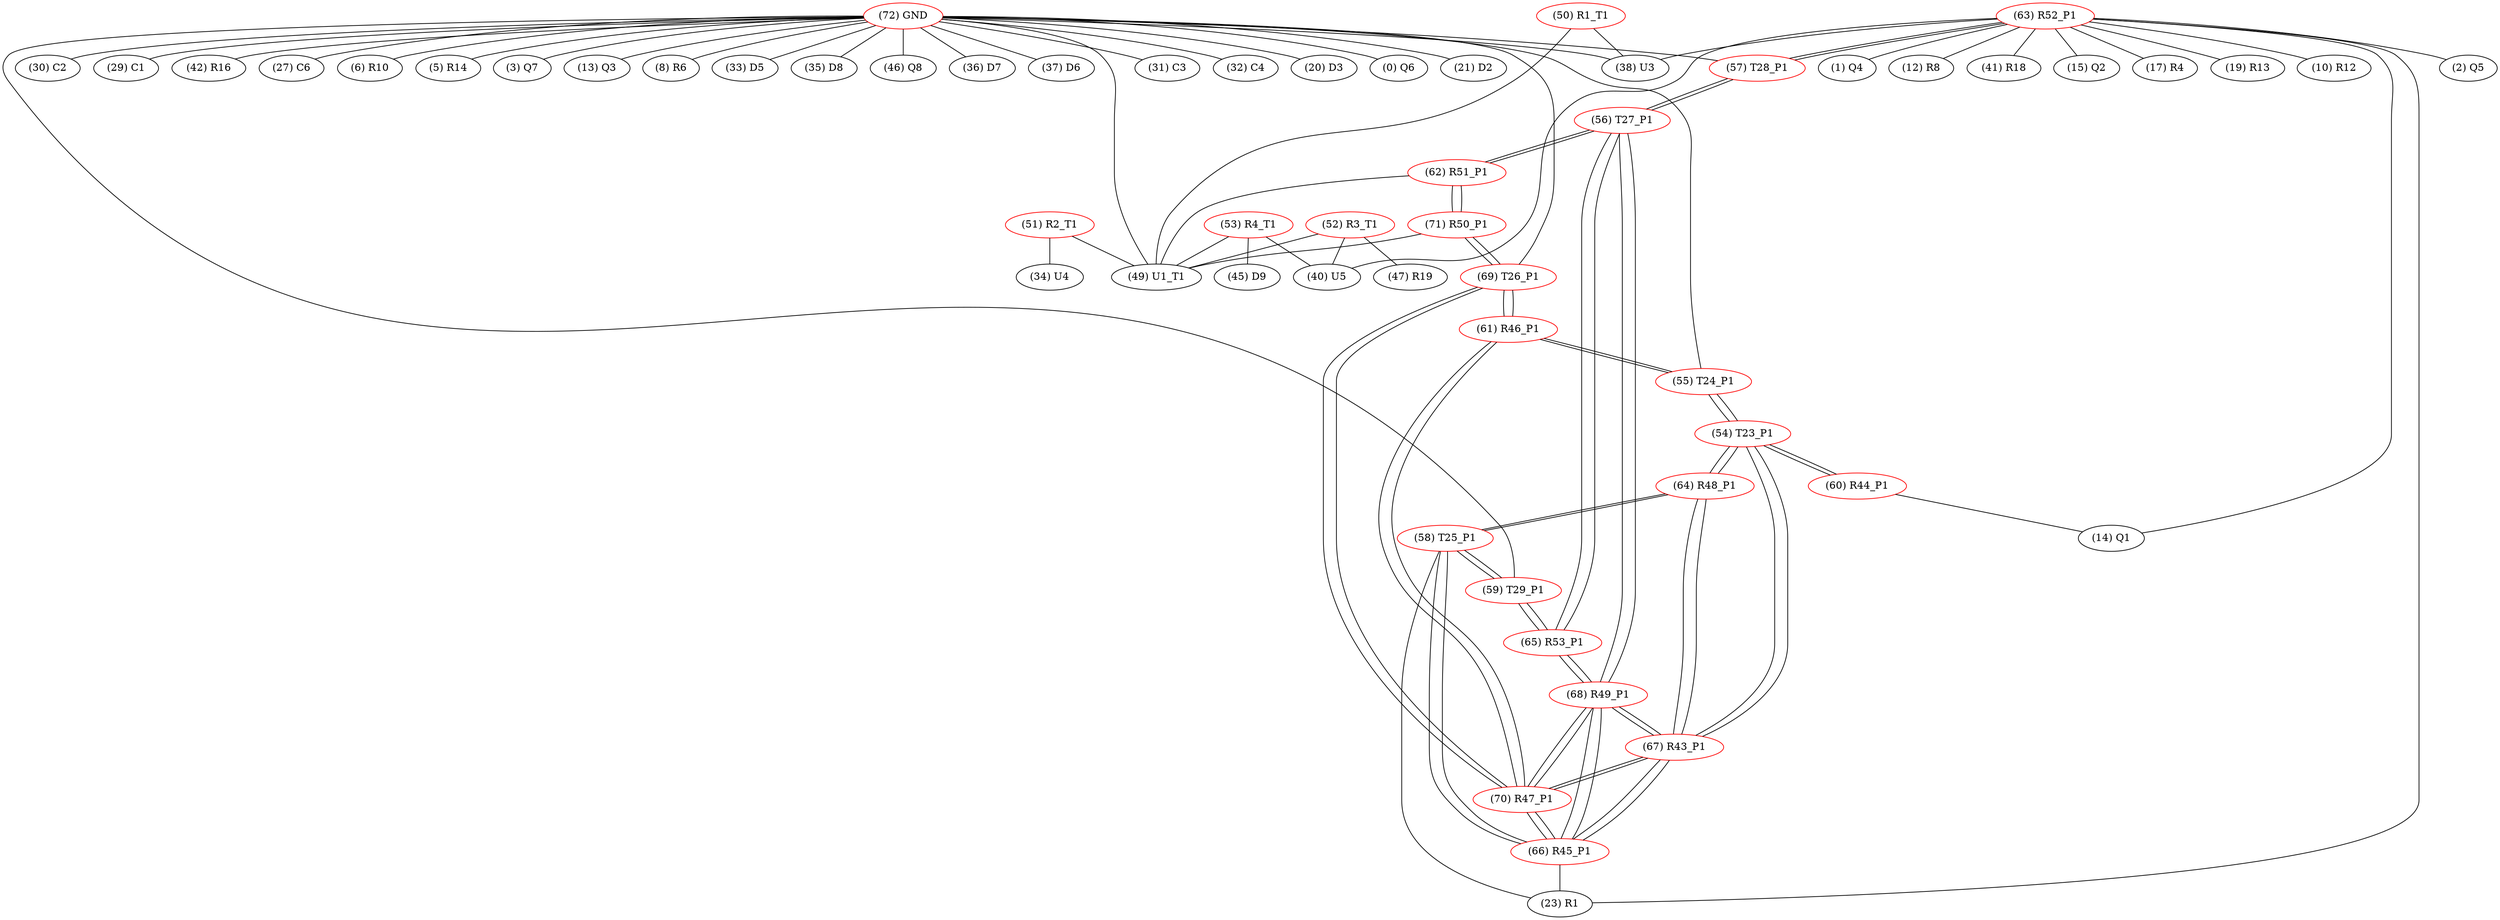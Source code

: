 graph {
	50 [label="(50) R1_T1" color=red]
	38 [label="(38) U3"]
	49 [label="(49) U1_T1"]
	51 [label="(51) R2_T1" color=red]
	34 [label="(34) U4"]
	49 [label="(49) U1_T1"]
	52 [label="(52) R3_T1" color=red]
	40 [label="(40) U5"]
	47 [label="(47) R19"]
	49 [label="(49) U1_T1"]
	53 [label="(53) R4_T1" color=red]
	45 [label="(45) D9"]
	40 [label="(40) U5"]
	49 [label="(49) U1_T1"]
	54 [label="(54) T23_P1" color=red]
	64 [label="(64) R48_P1"]
	67 [label="(67) R43_P1"]
	55 [label="(55) T24_P1"]
	60 [label="(60) R44_P1"]
	55 [label="(55) T24_P1" color=red]
	61 [label="(61) R46_P1"]
	54 [label="(54) T23_P1"]
	56 [label="(56) T27_P1" color=red]
	62 [label="(62) R51_P1"]
	57 [label="(57) T28_P1"]
	65 [label="(65) R53_P1"]
	68 [label="(68) R49_P1"]
	57 [label="(57) T28_P1" color=red]
	63 [label="(63) R52_P1"]
	56 [label="(56) T27_P1"]
	58 [label="(58) T25_P1" color=red]
	59 [label="(59) T29_P1"]
	64 [label="(64) R48_P1"]
	66 [label="(66) R45_P1"]
	23 [label="(23) R1"]
	59 [label="(59) T29_P1" color=red]
	58 [label="(58) T25_P1"]
	65 [label="(65) R53_P1"]
	60 [label="(60) R44_P1" color=red]
	14 [label="(14) Q1"]
	54 [label="(54) T23_P1"]
	61 [label="(61) R46_P1" color=red]
	69 [label="(69) T26_P1"]
	70 [label="(70) R47_P1"]
	55 [label="(55) T24_P1"]
	62 [label="(62) R51_P1" color=red]
	56 [label="(56) T27_P1"]
	71 [label="(71) R50_P1"]
	49 [label="(49) U1_T1"]
	63 [label="(63) R52_P1" color=red]
	2 [label="(2) Q5"]
	1 [label="(1) Q4"]
	12 [label="(12) R8"]
	41 [label="(41) R18"]
	40 [label="(40) U5"]
	38 [label="(38) U3"]
	15 [label="(15) Q2"]
	17 [label="(17) R4"]
	14 [label="(14) Q1"]
	23 [label="(23) R1"]
	19 [label="(19) R13"]
	10 [label="(10) R12"]
	57 [label="(57) T28_P1"]
	64 [label="(64) R48_P1" color=red]
	58 [label="(58) T25_P1"]
	54 [label="(54) T23_P1"]
	67 [label="(67) R43_P1"]
	65 [label="(65) R53_P1" color=red]
	59 [label="(59) T29_P1"]
	56 [label="(56) T27_P1"]
	68 [label="(68) R49_P1"]
	66 [label="(66) R45_P1" color=red]
	70 [label="(70) R47_P1"]
	67 [label="(67) R43_P1"]
	68 [label="(68) R49_P1"]
	58 [label="(58) T25_P1"]
	23 [label="(23) R1"]
	67 [label="(67) R43_P1" color=red]
	64 [label="(64) R48_P1"]
	54 [label="(54) T23_P1"]
	70 [label="(70) R47_P1"]
	66 [label="(66) R45_P1"]
	68 [label="(68) R49_P1"]
	68 [label="(68) R49_P1" color=red]
	70 [label="(70) R47_P1"]
	66 [label="(66) R45_P1"]
	67 [label="(67) R43_P1"]
	56 [label="(56) T27_P1"]
	65 [label="(65) R53_P1"]
	69 [label="(69) T26_P1" color=red]
	71 [label="(71) R50_P1"]
	61 [label="(61) R46_P1"]
	70 [label="(70) R47_P1"]
	70 [label="(70) R47_P1" color=red]
	66 [label="(66) R45_P1"]
	67 [label="(67) R43_P1"]
	68 [label="(68) R49_P1"]
	69 [label="(69) T26_P1"]
	61 [label="(61) R46_P1"]
	71 [label="(71) R50_P1" color=red]
	69 [label="(69) T26_P1"]
	62 [label="(62) R51_P1"]
	49 [label="(49) U1_T1"]
	72 [label="(72) GND" color=red]
	31 [label="(31) C3"]
	32 [label="(32) C4"]
	20 [label="(20) D3"]
	0 [label="(0) Q6"]
	21 [label="(21) D2"]
	30 [label="(30) C2"]
	38 [label="(38) U3"]
	29 [label="(29) C1"]
	42 [label="(42) R16"]
	27 [label="(27) C6"]
	6 [label="(6) R10"]
	5 [label="(5) R14"]
	3 [label="(3) Q7"]
	13 [label="(13) Q3"]
	8 [label="(8) R6"]
	33 [label="(33) D5"]
	35 [label="(35) D8"]
	46 [label="(46) Q8"]
	36 [label="(36) D7"]
	37 [label="(37) D6"]
	49 [label="(49) U1_T1"]
	69 [label="(69) T26_P1"]
	55 [label="(55) T24_P1"]
	59 [label="(59) T29_P1"]
	57 [label="(57) T28_P1"]
	50 -- 38
	50 -- 49
	51 -- 34
	51 -- 49
	52 -- 40
	52 -- 47
	52 -- 49
	53 -- 45
	53 -- 40
	53 -- 49
	54 -- 64
	54 -- 67
	54 -- 55
	54 -- 60
	55 -- 61
	55 -- 54
	56 -- 62
	56 -- 57
	56 -- 65
	56 -- 68
	57 -- 63
	57 -- 56
	58 -- 59
	58 -- 64
	58 -- 66
	58 -- 23
	59 -- 58
	59 -- 65
	60 -- 14
	60 -- 54
	61 -- 69
	61 -- 70
	61 -- 55
	62 -- 56
	62 -- 71
	62 -- 49
	63 -- 2
	63 -- 1
	63 -- 12
	63 -- 41
	63 -- 40
	63 -- 38
	63 -- 15
	63 -- 17
	63 -- 14
	63 -- 23
	63 -- 19
	63 -- 10
	63 -- 57
	64 -- 58
	64 -- 54
	64 -- 67
	65 -- 59
	65 -- 56
	65 -- 68
	66 -- 70
	66 -- 67
	66 -- 68
	66 -- 58
	66 -- 23
	67 -- 64
	67 -- 54
	67 -- 70
	67 -- 66
	67 -- 68
	68 -- 70
	68 -- 66
	68 -- 67
	68 -- 56
	68 -- 65
	69 -- 71
	69 -- 61
	69 -- 70
	70 -- 66
	70 -- 67
	70 -- 68
	70 -- 69
	70 -- 61
	71 -- 69
	71 -- 62
	71 -- 49
	72 -- 31
	72 -- 32
	72 -- 20
	72 -- 0
	72 -- 21
	72 -- 30
	72 -- 38
	72 -- 29
	72 -- 42
	72 -- 27
	72 -- 6
	72 -- 5
	72 -- 3
	72 -- 13
	72 -- 8
	72 -- 33
	72 -- 35
	72 -- 46
	72 -- 36
	72 -- 37
	72 -- 49
	72 -- 69
	72 -- 55
	72 -- 59
	72 -- 57
}